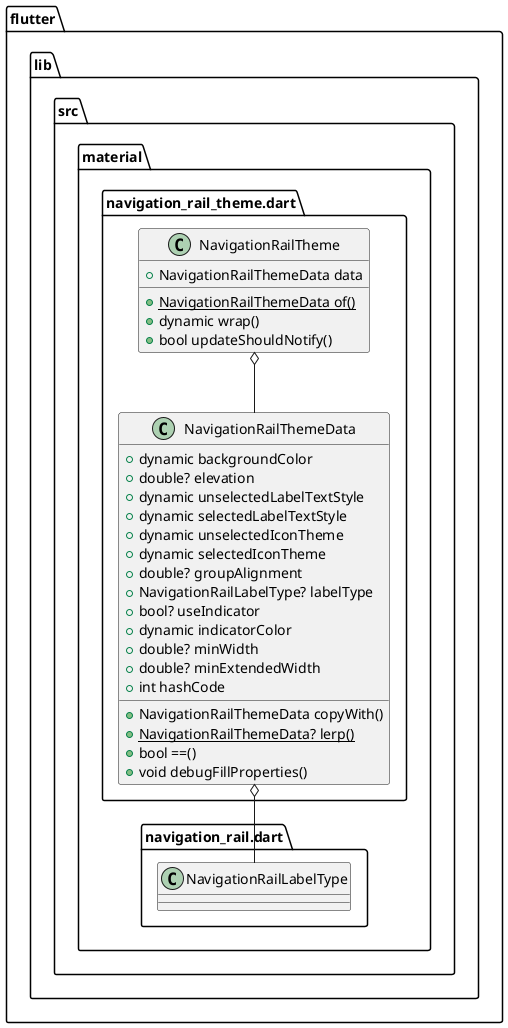 @startuml
set namespaceSeparator ::

class "flutter::lib::src::material::navigation_rail_theme.dart::NavigationRailThemeData" {
  +dynamic backgroundColor
  +double? elevation
  +dynamic unselectedLabelTextStyle
  +dynamic selectedLabelTextStyle
  +dynamic unselectedIconTheme
  +dynamic selectedIconTheme
  +double? groupAlignment
  +NavigationRailLabelType? labelType
  +bool? useIndicator
  +dynamic indicatorColor
  +double? minWidth
  +double? minExtendedWidth
  +int hashCode
  +NavigationRailThemeData copyWith()
  {static} +NavigationRailThemeData? lerp()
  +bool ==()
  +void debugFillProperties()
}

"flutter::lib::src::material::navigation_rail_theme.dart::NavigationRailThemeData" o-- "flutter::lib::src::material::navigation_rail.dart::NavigationRailLabelType"

class "flutter::lib::src::material::navigation_rail_theme.dart::NavigationRailTheme" {
  +NavigationRailThemeData data
  {static} +NavigationRailThemeData of()
  +dynamic wrap()
  +bool updateShouldNotify()
}

"flutter::lib::src::material::navigation_rail_theme.dart::NavigationRailTheme" o-- "flutter::lib::src::material::navigation_rail_theme.dart::NavigationRailThemeData"


@enduml